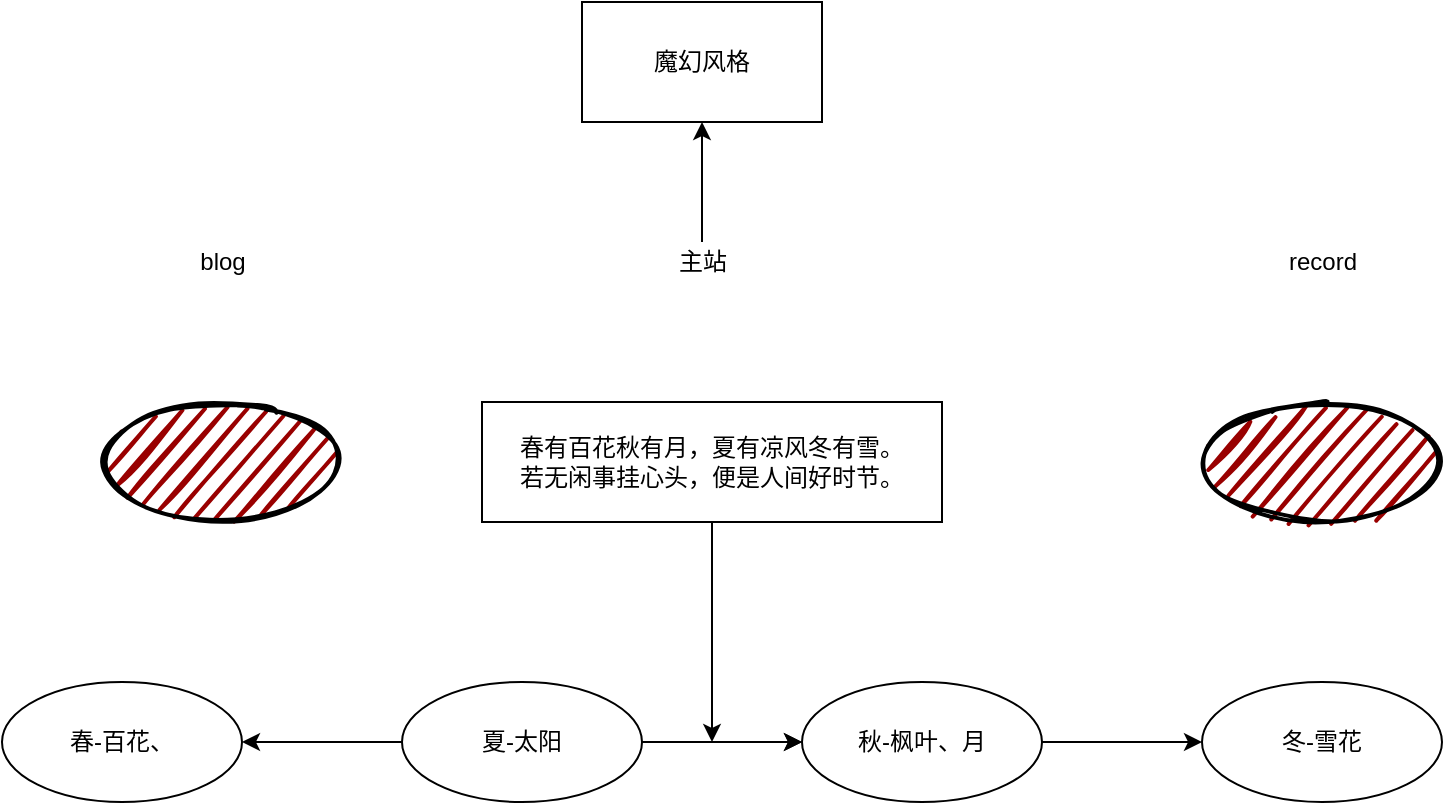 <mxfile version="15.2.9" type="github">
  <diagram id="6gJKiKAxwLefqeDkK7cy" name="Page-1">
    <mxGraphModel dx="1422" dy="794" grid="1" gridSize="10" guides="1" tooltips="1" connect="1" arrows="1" fold="1" page="1" pageScale="1" pageWidth="1169" pageHeight="827" math="0" shadow="0">
      <root>
        <mxCell id="0" />
        <mxCell id="1" parent="0" />
        <mxCell id="WQYjTW14MFptTkXeRwa9-2" value="" style="ellipse;whiteSpace=wrap;html=1;strokeWidth=2;fillWeight=2;hachureGap=8;fillColor=#990000;fillStyle=dots;sketch=1;" vertex="1" parent="1">
          <mxGeometry x="220" y="320" width="120" height="60" as="geometry" />
        </mxCell>
        <mxCell id="WQYjTW14MFptTkXeRwa9-3" value="" style="ellipse;whiteSpace=wrap;html=1;strokeWidth=2;fillWeight=2;hachureGap=8;fillColor=#990000;fillStyle=dots;sketch=1;" vertex="1" parent="1">
          <mxGeometry x="770" y="320" width="120" height="60" as="geometry" />
        </mxCell>
        <mxCell id="WQYjTW14MFptTkXeRwa9-31" value="" style="edgeStyle=orthogonalEdgeStyle;rounded=0;orthogonalLoop=1;jettySize=auto;html=1;" edge="1" parent="1" source="WQYjTW14MFptTkXeRwa9-4" target="WQYjTW14MFptTkXeRwa9-30">
          <mxGeometry relative="1" as="geometry" />
        </mxCell>
        <mxCell id="WQYjTW14MFptTkXeRwa9-4" value="主站" style="text;html=1;resizable=0;autosize=1;align=center;verticalAlign=middle;points=[];fillColor=none;strokeColor=none;rounded=0;" vertex="1" parent="1">
          <mxGeometry x="500" y="240" width="40" height="20" as="geometry" />
        </mxCell>
        <mxCell id="WQYjTW14MFptTkXeRwa9-5" value="blog" style="text;html=1;resizable=0;autosize=1;align=center;verticalAlign=middle;points=[];fillColor=none;strokeColor=none;rounded=0;" vertex="1" parent="1">
          <mxGeometry x="260" y="240" width="40" height="20" as="geometry" />
        </mxCell>
        <mxCell id="WQYjTW14MFptTkXeRwa9-6" value="record" style="text;html=1;resizable=0;autosize=1;align=center;verticalAlign=middle;points=[];fillColor=none;strokeColor=none;rounded=0;" vertex="1" parent="1">
          <mxGeometry x="805" y="240" width="50" height="20" as="geometry" />
        </mxCell>
        <mxCell id="WQYjTW14MFptTkXeRwa9-22" value="" style="edgeStyle=orthogonalEdgeStyle;rounded=0;orthogonalLoop=1;jettySize=auto;html=1;" edge="1" parent="1" source="WQYjTW14MFptTkXeRwa9-20">
          <mxGeometry relative="1" as="geometry">
            <mxPoint x="525" y="490" as="targetPoint" />
          </mxGeometry>
        </mxCell>
        <mxCell id="WQYjTW14MFptTkXeRwa9-20" value="&lt;div&gt;春有百花秋有月，夏有凉风冬有雪。&lt;/div&gt;&lt;div&gt;若无闲事挂心头，便是人间好时节。&lt;/div&gt;" style="rounded=0;whiteSpace=wrap;html=1;" vertex="1" parent="1">
          <mxGeometry x="410" y="320" width="230" height="60" as="geometry" />
        </mxCell>
        <mxCell id="WQYjTW14MFptTkXeRwa9-24" value="" style="edgeStyle=orthogonalEdgeStyle;rounded=0;orthogonalLoop=1;jettySize=auto;html=1;" edge="1" parent="1" source="WQYjTW14MFptTkXeRwa9-21" target="WQYjTW14MFptTkXeRwa9-23">
          <mxGeometry relative="1" as="geometry" />
        </mxCell>
        <mxCell id="WQYjTW14MFptTkXeRwa9-26" value="" style="edgeStyle=orthogonalEdgeStyle;rounded=0;orthogonalLoop=1;jettySize=auto;html=1;" edge="1" parent="1" source="WQYjTW14MFptTkXeRwa9-21" target="WQYjTW14MFptTkXeRwa9-25">
          <mxGeometry relative="1" as="geometry" />
        </mxCell>
        <mxCell id="WQYjTW14MFptTkXeRwa9-27" value="" style="edgeStyle=orthogonalEdgeStyle;rounded=0;orthogonalLoop=1;jettySize=auto;html=1;" edge="1" parent="1" source="WQYjTW14MFptTkXeRwa9-21" target="WQYjTW14MFptTkXeRwa9-23">
          <mxGeometry relative="1" as="geometry" />
        </mxCell>
        <mxCell id="WQYjTW14MFptTkXeRwa9-21" value="夏-太阳" style="ellipse;whiteSpace=wrap;html=1;rounded=0;" vertex="1" parent="1">
          <mxGeometry x="370" y="460" width="120" height="60" as="geometry" />
        </mxCell>
        <mxCell id="WQYjTW14MFptTkXeRwa9-29" value="" style="edgeStyle=orthogonalEdgeStyle;rounded=0;orthogonalLoop=1;jettySize=auto;html=1;" edge="1" parent="1" source="WQYjTW14MFptTkXeRwa9-23" target="WQYjTW14MFptTkXeRwa9-28">
          <mxGeometry relative="1" as="geometry" />
        </mxCell>
        <mxCell id="WQYjTW14MFptTkXeRwa9-23" value="秋-枫叶、月" style="ellipse;whiteSpace=wrap;html=1;rounded=0;" vertex="1" parent="1">
          <mxGeometry x="570" y="460" width="120" height="60" as="geometry" />
        </mxCell>
        <mxCell id="WQYjTW14MFptTkXeRwa9-25" value="春-百花、" style="ellipse;whiteSpace=wrap;html=1;rounded=0;" vertex="1" parent="1">
          <mxGeometry x="170" y="460" width="120" height="60" as="geometry" />
        </mxCell>
        <mxCell id="WQYjTW14MFptTkXeRwa9-28" value="冬-雪花" style="ellipse;whiteSpace=wrap;html=1;rounded=0;" vertex="1" parent="1">
          <mxGeometry x="770" y="460" width="120" height="60" as="geometry" />
        </mxCell>
        <mxCell id="WQYjTW14MFptTkXeRwa9-30" value="魔幻风格" style="whiteSpace=wrap;html=1;" vertex="1" parent="1">
          <mxGeometry x="460" y="120" width="120" height="60" as="geometry" />
        </mxCell>
      </root>
    </mxGraphModel>
  </diagram>
</mxfile>

